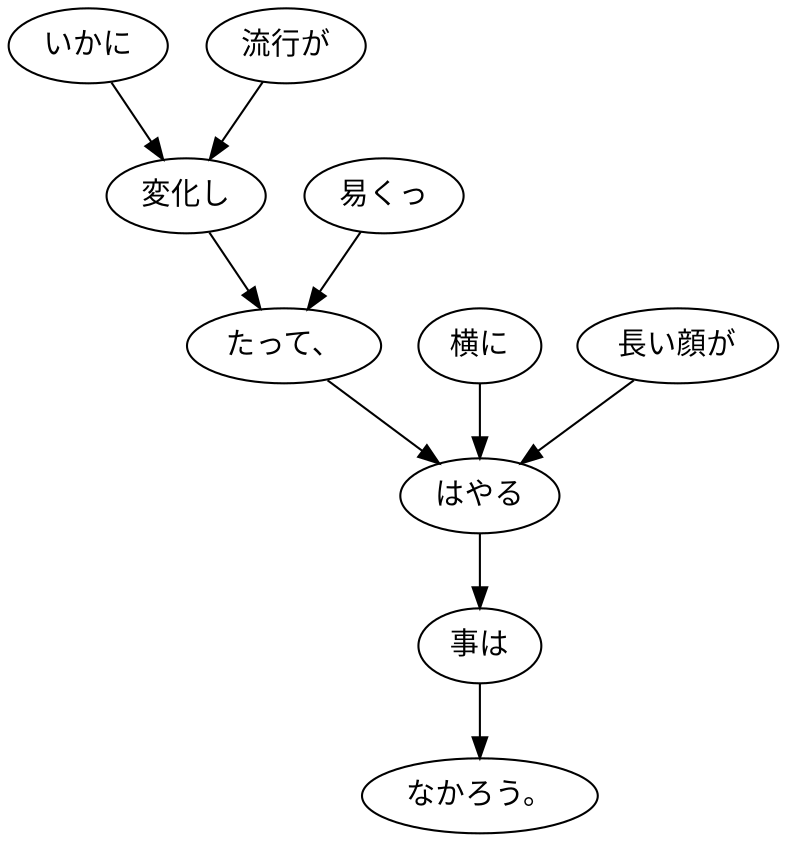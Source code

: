 digraph graph6599 {
	node0 [label="いかに"];
	node1 [label="流行が"];
	node2 [label="変化し"];
	node3 [label="易くっ"];
	node4 [label="たって、"];
	node5 [label="横に"];
	node6 [label="長い顔が"];
	node7 [label="はやる"];
	node8 [label="事は"];
	node9 [label="なかろう。"];
	node0 -> node2;
	node1 -> node2;
	node2 -> node4;
	node3 -> node4;
	node4 -> node7;
	node5 -> node7;
	node6 -> node7;
	node7 -> node8;
	node8 -> node9;
}
